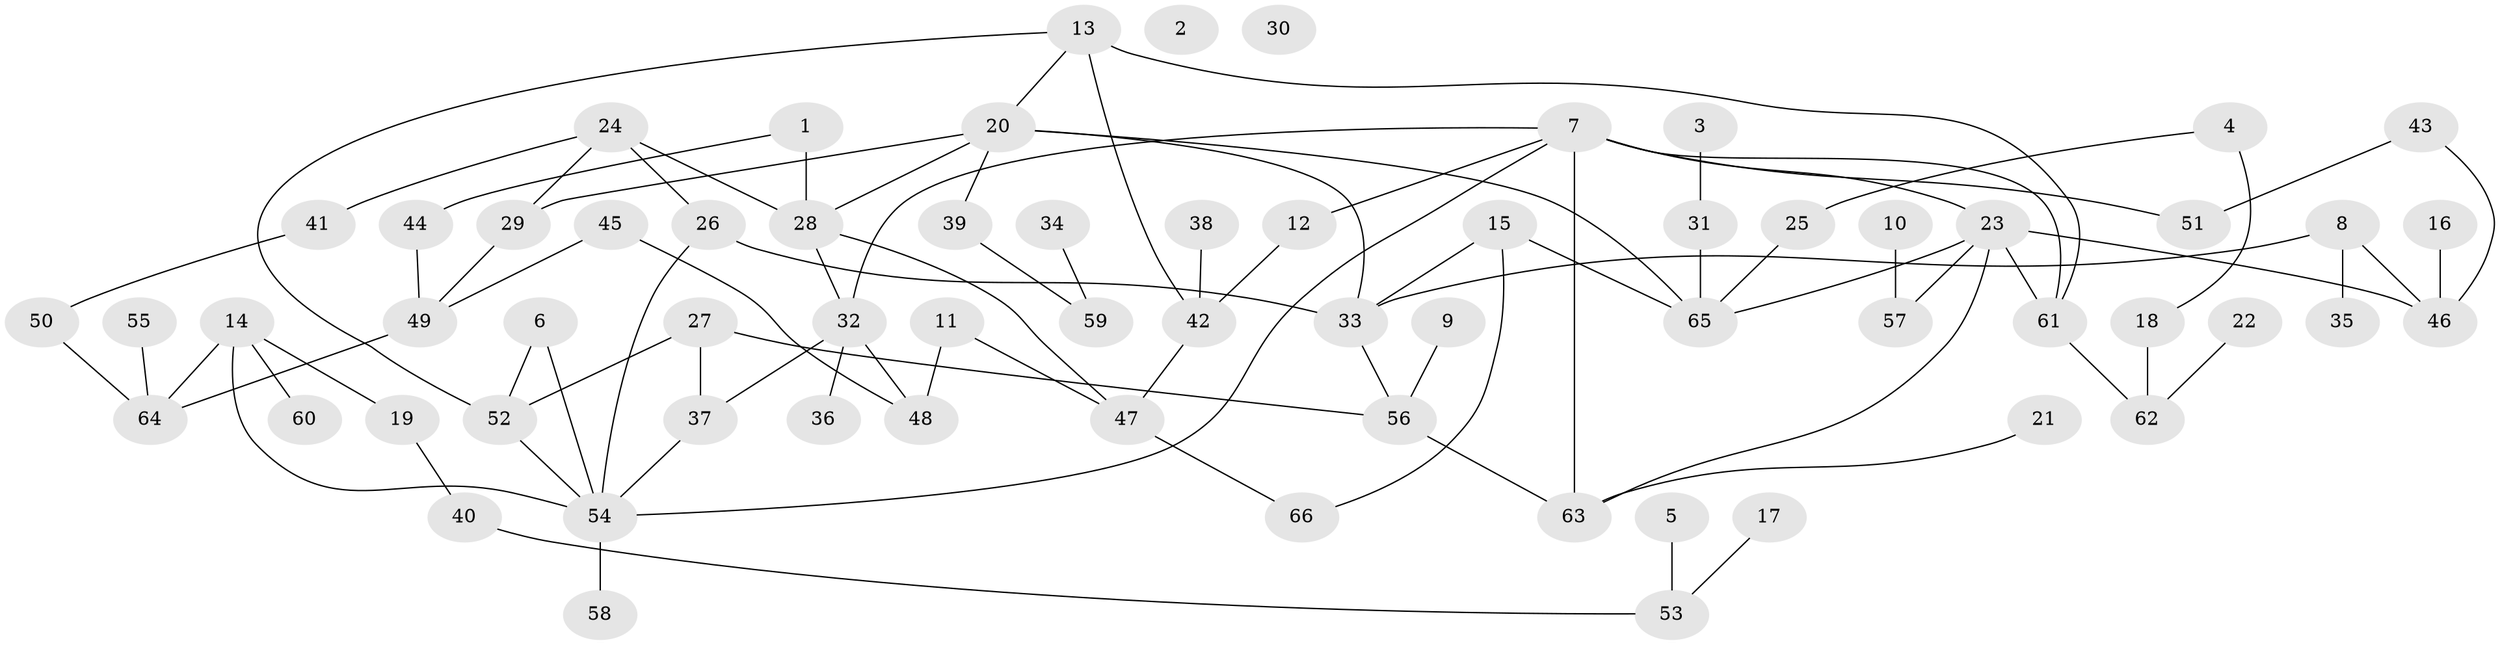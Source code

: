 // Generated by graph-tools (version 1.1) at 2025/33/03/09/25 02:33:58]
// undirected, 66 vertices, 88 edges
graph export_dot {
graph [start="1"]
  node [color=gray90,style=filled];
  1;
  2;
  3;
  4;
  5;
  6;
  7;
  8;
  9;
  10;
  11;
  12;
  13;
  14;
  15;
  16;
  17;
  18;
  19;
  20;
  21;
  22;
  23;
  24;
  25;
  26;
  27;
  28;
  29;
  30;
  31;
  32;
  33;
  34;
  35;
  36;
  37;
  38;
  39;
  40;
  41;
  42;
  43;
  44;
  45;
  46;
  47;
  48;
  49;
  50;
  51;
  52;
  53;
  54;
  55;
  56;
  57;
  58;
  59;
  60;
  61;
  62;
  63;
  64;
  65;
  66;
  1 -- 28;
  1 -- 44;
  3 -- 31;
  4 -- 18;
  4 -- 25;
  5 -- 53;
  6 -- 52;
  6 -- 54;
  7 -- 12;
  7 -- 23;
  7 -- 32;
  7 -- 51;
  7 -- 54;
  7 -- 61;
  7 -- 63;
  8 -- 33;
  8 -- 35;
  8 -- 46;
  9 -- 56;
  10 -- 57;
  11 -- 47;
  11 -- 48;
  12 -- 42;
  13 -- 20;
  13 -- 42;
  13 -- 52;
  13 -- 61;
  14 -- 19;
  14 -- 54;
  14 -- 60;
  14 -- 64;
  15 -- 33;
  15 -- 65;
  15 -- 66;
  16 -- 46;
  17 -- 53;
  18 -- 62;
  19 -- 40;
  20 -- 28;
  20 -- 29;
  20 -- 33;
  20 -- 39;
  20 -- 65;
  21 -- 63;
  22 -- 62;
  23 -- 46;
  23 -- 57;
  23 -- 61;
  23 -- 63;
  23 -- 65;
  24 -- 26;
  24 -- 28;
  24 -- 29;
  24 -- 41;
  25 -- 65;
  26 -- 33;
  26 -- 54;
  27 -- 37;
  27 -- 52;
  27 -- 56;
  28 -- 32;
  28 -- 47;
  29 -- 49;
  31 -- 65;
  32 -- 36;
  32 -- 37;
  32 -- 48;
  33 -- 56;
  34 -- 59;
  37 -- 54;
  38 -- 42;
  39 -- 59;
  40 -- 53;
  41 -- 50;
  42 -- 47;
  43 -- 46;
  43 -- 51;
  44 -- 49;
  45 -- 48;
  45 -- 49;
  47 -- 66;
  49 -- 64;
  50 -- 64;
  52 -- 54;
  54 -- 58;
  55 -- 64;
  56 -- 63;
  61 -- 62;
}
